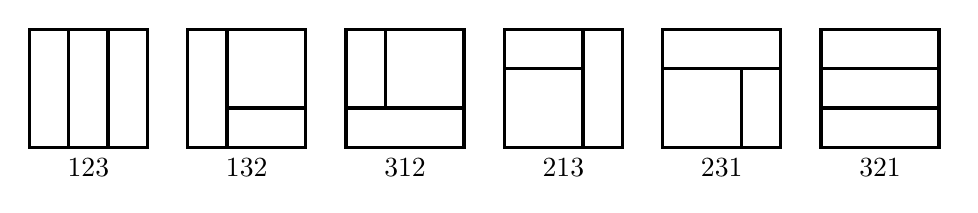 \begin{tikzpicture}[very thick, scale=.5]
    \draw (0,0) rectangle (1,3);
    \draw (1,0) rectangle (2,3);
    \draw (2,0) rectangle (3,3);
    \node at (1.5,-.5) {123};
\end{tikzpicture}
\quad
\begin{tikzpicture}[very thick, scale=.5]
    \draw (0,0) rectangle (1,3);
    \draw (1,1) rectangle (3,3);
    \draw (1,0) rectangle (3,1);
    \node at (1.5,-.5) {132};
\end{tikzpicture}
\quad
\begin{tikzpicture}[very thick, scale=.5]
    \draw (0,1) rectangle (1,3);
    \draw (1,1) rectangle (3,3);
    \draw (0,0) rectangle (3,1);
    \node at (1.5,-.5) {312};
\end{tikzpicture}
\quad
\begin{tikzpicture}[very thick, scale=.5]
    \draw (0,2) rectangle (2,3);
    \draw (0,0) rectangle (2,2);
    \draw (2,0) rectangle (3,3);
    \node at (1.5,-.5) {213};
\end{tikzpicture}
\quad
\begin{tikzpicture}[very thick, scale=.5]
    \draw (0,2) rectangle (3,3);
    \draw (0,0) rectangle (2,2);
    \draw (2,0) rectangle (3,2);
    \node at (1.5,-.5) {231};
\end{tikzpicture}
\quad
\begin{tikzpicture}[very thick, scale=.5]
    \draw (0,2) rectangle (3,3);
    \draw (0,1) rectangle (3,2);
    \draw (0,0) rectangle (3,1);
    \node at (1.5,-.5) {321};
\end{tikzpicture}
\quad

